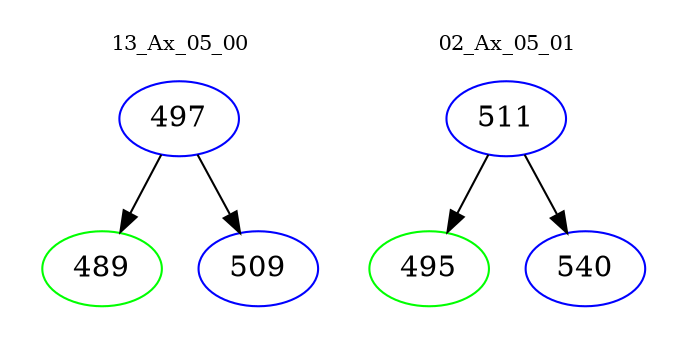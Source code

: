 digraph{
subgraph cluster_0 {
color = white
label = "13_Ax_05_00";
fontsize=10;
T0_497 [label="497", color="blue"]
T0_497 -> T0_489 [color="black"]
T0_489 [label="489", color="green"]
T0_497 -> T0_509 [color="black"]
T0_509 [label="509", color="blue"]
}
subgraph cluster_1 {
color = white
label = "02_Ax_05_01";
fontsize=10;
T1_511 [label="511", color="blue"]
T1_511 -> T1_495 [color="black"]
T1_495 [label="495", color="green"]
T1_511 -> T1_540 [color="black"]
T1_540 [label="540", color="blue"]
}
}
